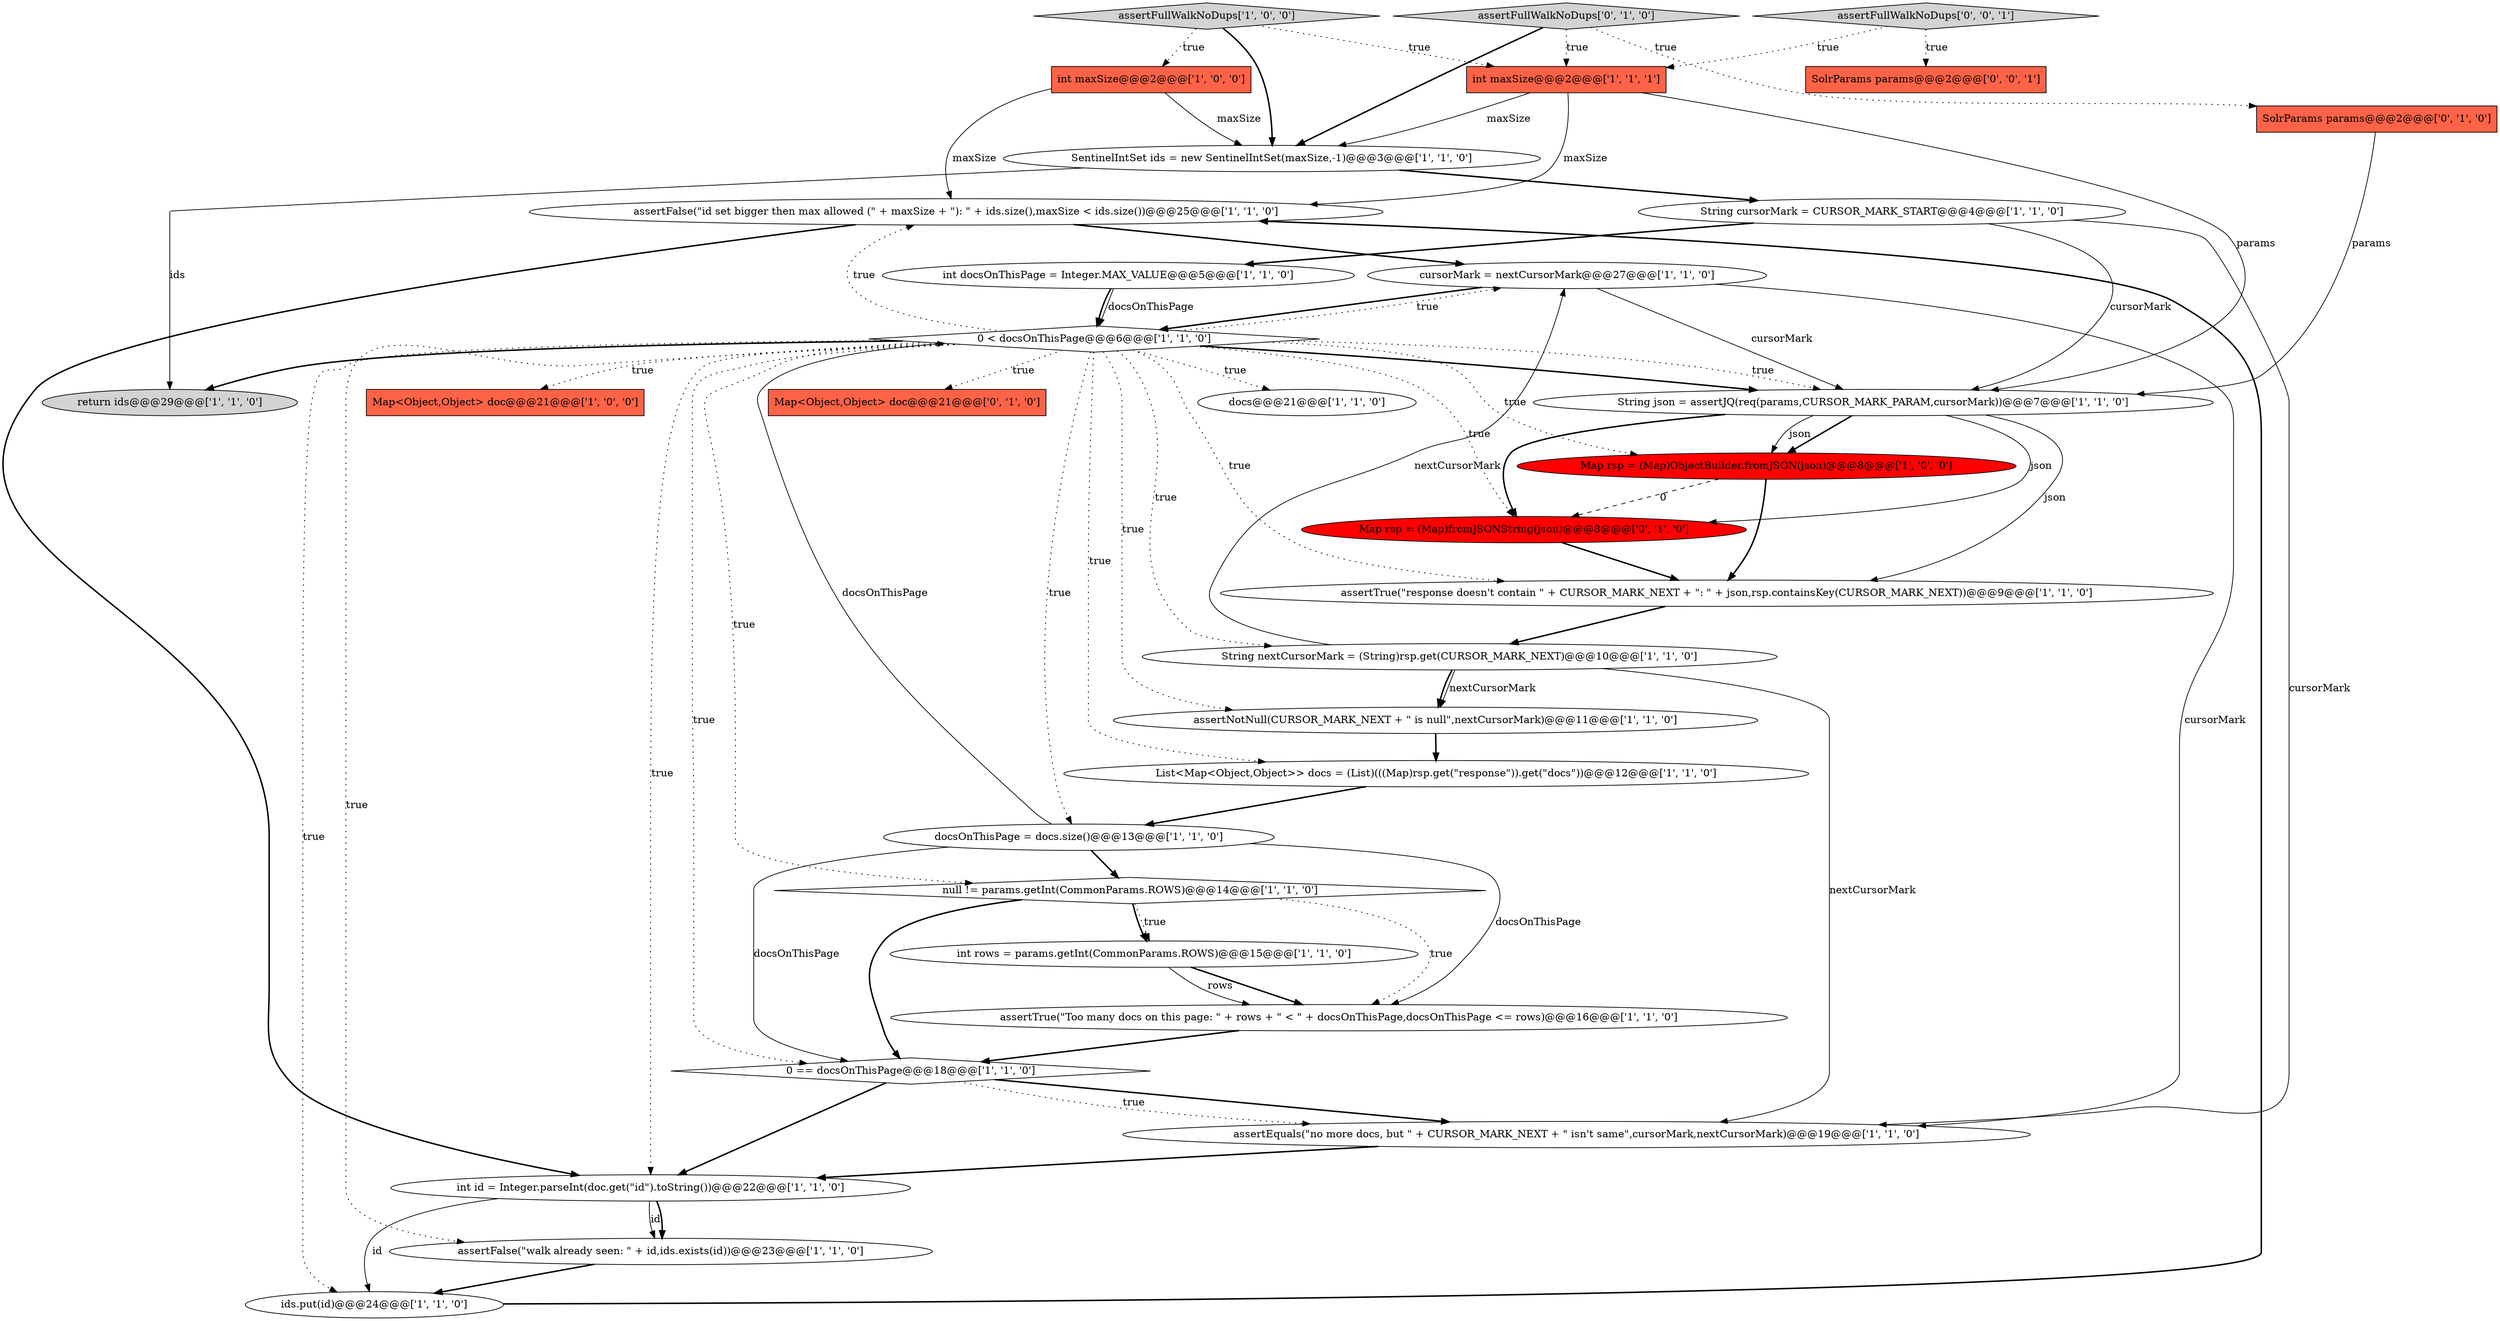 digraph {
12 [style = filled, label = "assertFalse(\"id set bigger then max allowed (\" + maxSize + \"): \" + ids.size(),maxSize < ids.size())@@@25@@@['1', '1', '0']", fillcolor = white, shape = ellipse image = "AAA0AAABBB1BBB"];
9 [style = filled, label = "0 == docsOnThisPage@@@18@@@['1', '1', '0']", fillcolor = white, shape = diamond image = "AAA0AAABBB1BBB"];
15 [style = filled, label = "null != params.getInt(CommonParams.ROWS)@@@14@@@['1', '1', '0']", fillcolor = white, shape = diamond image = "AAA0AAABBB1BBB"];
27 [style = filled, label = "SolrParams params@@@2@@@['0', '1', '0']", fillcolor = tomato, shape = box image = "AAA0AAABBB2BBB"];
3 [style = filled, label = "int maxSize@@@2@@@['1', '1', '1']", fillcolor = tomato, shape = box image = "AAA0AAABBB1BBB"];
32 [style = filled, label = "assertFullWalkNoDups['0', '0', '1']", fillcolor = lightgray, shape = diamond image = "AAA0AAABBB3BBB"];
13 [style = filled, label = "return ids@@@29@@@['1', '1', '0']", fillcolor = lightgray, shape = ellipse image = "AAA0AAABBB1BBB"];
0 [style = filled, label = "int maxSize@@@2@@@['1', '0', '0']", fillcolor = tomato, shape = box image = "AAA0AAABBB1BBB"];
4 [style = filled, label = "List<Map<Object,Object>> docs = (List)(((Map)rsp.get(\"response\")).get(\"docs\"))@@@12@@@['1', '1', '0']", fillcolor = white, shape = ellipse image = "AAA0AAABBB1BBB"];
16 [style = filled, label = "0 < docsOnThisPage@@@6@@@['1', '1', '0']", fillcolor = white, shape = diamond image = "AAA0AAABBB1BBB"];
28 [style = filled, label = "Map rsp = (Map)fromJSONString(json)@@@8@@@['0', '1', '0']", fillcolor = red, shape = ellipse image = "AAA1AAABBB2BBB"];
10 [style = filled, label = "int rows = params.getInt(CommonParams.ROWS)@@@15@@@['1', '1', '0']", fillcolor = white, shape = ellipse image = "AAA0AAABBB1BBB"];
11 [style = filled, label = "docsOnThisPage = docs.size()@@@13@@@['1', '1', '0']", fillcolor = white, shape = ellipse image = "AAA0AAABBB1BBB"];
22 [style = filled, label = "docs@@@21@@@['1', '1', '0']", fillcolor = white, shape = ellipse image = "AAA0AAABBB1BBB"];
31 [style = filled, label = "SolrParams params@@@2@@@['0', '0', '1']", fillcolor = tomato, shape = box image = "AAA0AAABBB3BBB"];
6 [style = filled, label = "Map rsp = (Map)ObjectBuilder.fromJSON(json)@@@8@@@['1', '0', '0']", fillcolor = red, shape = ellipse image = "AAA1AAABBB1BBB"];
20 [style = filled, label = "String cursorMark = CURSOR_MARK_START@@@4@@@['1', '1', '0']", fillcolor = white, shape = ellipse image = "AAA0AAABBB1BBB"];
7 [style = filled, label = "Map<Object,Object> doc@@@21@@@['1', '0', '0']", fillcolor = tomato, shape = box image = "AAA0AAABBB1BBB"];
21 [style = filled, label = "int id = Integer.parseInt(doc.get(\"id\").toString())@@@22@@@['1', '1', '0']", fillcolor = white, shape = ellipse image = "AAA0AAABBB1BBB"];
5 [style = filled, label = "ids.put(id)@@@24@@@['1', '1', '0']", fillcolor = white, shape = ellipse image = "AAA0AAABBB1BBB"];
2 [style = filled, label = "assertTrue(\"response doesn't contain \" + CURSOR_MARK_NEXT + \": \" + json,rsp.containsKey(CURSOR_MARK_NEXT))@@@9@@@['1', '1', '0']", fillcolor = white, shape = ellipse image = "AAA0AAABBB1BBB"];
17 [style = filled, label = "String json = assertJQ(req(params,CURSOR_MARK_PARAM,cursorMark))@@@7@@@['1', '1', '0']", fillcolor = white, shape = ellipse image = "AAA0AAABBB1BBB"];
30 [style = filled, label = "assertFullWalkNoDups['0', '1', '0']", fillcolor = lightgray, shape = diamond image = "AAA0AAABBB2BBB"];
19 [style = filled, label = "String nextCursorMark = (String)rsp.get(CURSOR_MARK_NEXT)@@@10@@@['1', '1', '0']", fillcolor = white, shape = ellipse image = "AAA0AAABBB1BBB"];
29 [style = filled, label = "Map<Object,Object> doc@@@21@@@['0', '1', '0']", fillcolor = tomato, shape = box image = "AAA0AAABBB2BBB"];
23 [style = filled, label = "SentinelIntSet ids = new SentinelIntSet(maxSize,-1)@@@3@@@['1', '1', '0']", fillcolor = white, shape = ellipse image = "AAA0AAABBB1BBB"];
14 [style = filled, label = "assertFalse(\"walk already seen: \" + id,ids.exists(id))@@@23@@@['1', '1', '0']", fillcolor = white, shape = ellipse image = "AAA0AAABBB1BBB"];
18 [style = filled, label = "assertFullWalkNoDups['1', '0', '0']", fillcolor = lightgray, shape = diamond image = "AAA0AAABBB1BBB"];
24 [style = filled, label = "cursorMark = nextCursorMark@@@27@@@['1', '1', '0']", fillcolor = white, shape = ellipse image = "AAA0AAABBB1BBB"];
26 [style = filled, label = "assertTrue(\"Too many docs on this page: \" + rows + \" < \" + docsOnThisPage,docsOnThisPage <= rows)@@@16@@@['1', '1', '0']", fillcolor = white, shape = ellipse image = "AAA0AAABBB1BBB"];
1 [style = filled, label = "assertEquals(\"no more docs, but \" + CURSOR_MARK_NEXT + \" isn't same\",cursorMark,nextCursorMark)@@@19@@@['1', '1', '0']", fillcolor = white, shape = ellipse image = "AAA0AAABBB1BBB"];
25 [style = filled, label = "assertNotNull(CURSOR_MARK_NEXT + \" is null\",nextCursorMark)@@@11@@@['1', '1', '0']", fillcolor = white, shape = ellipse image = "AAA0AAABBB1BBB"];
8 [style = filled, label = "int docsOnThisPage = Integer.MAX_VALUE@@@5@@@['1', '1', '0']", fillcolor = white, shape = ellipse image = "AAA0AAABBB1BBB"];
16->19 [style = dotted, label="true"];
8->16 [style = bold, label=""];
23->20 [style = bold, label=""];
16->13 [style = bold, label=""];
2->19 [style = bold, label=""];
15->10 [style = bold, label=""];
16->2 [style = dotted, label="true"];
23->13 [style = solid, label="ids"];
16->9 [style = dotted, label="true"];
24->1 [style = solid, label="cursorMark"];
18->23 [style = bold, label=""];
16->12 [style = dotted, label="true"];
17->6 [style = bold, label=""];
27->17 [style = solid, label="params"];
12->21 [style = bold, label=""];
30->27 [style = dotted, label="true"];
16->17 [style = dotted, label="true"];
21->14 [style = solid, label="id"];
17->2 [style = solid, label="json"];
14->5 [style = bold, label=""];
30->23 [style = bold, label=""];
16->15 [style = dotted, label="true"];
25->4 [style = bold, label=""];
26->9 [style = bold, label=""];
15->10 [style = dotted, label="true"];
10->26 [style = bold, label=""];
16->17 [style = bold, label=""];
12->24 [style = bold, label=""];
21->5 [style = solid, label="id"];
20->17 [style = solid, label="cursorMark"];
19->24 [style = solid, label="nextCursorMark"];
24->17 [style = solid, label="cursorMark"];
16->4 [style = dotted, label="true"];
16->22 [style = dotted, label="true"];
3->23 [style = solid, label="maxSize"];
19->25 [style = bold, label=""];
11->15 [style = bold, label=""];
10->26 [style = solid, label="rows"];
6->2 [style = bold, label=""];
16->7 [style = dotted, label="true"];
24->16 [style = bold, label=""];
28->2 [style = bold, label=""];
6->28 [style = dashed, label="0"];
8->16 [style = solid, label="docsOnThisPage"];
20->8 [style = bold, label=""];
17->28 [style = bold, label=""];
3->12 [style = solid, label="maxSize"];
5->12 [style = bold, label=""];
15->9 [style = bold, label=""];
11->16 [style = solid, label="docsOnThisPage"];
1->21 [style = bold, label=""];
30->3 [style = dotted, label="true"];
17->6 [style = solid, label="json"];
18->3 [style = dotted, label="true"];
0->23 [style = solid, label="maxSize"];
16->14 [style = dotted, label="true"];
0->12 [style = solid, label="maxSize"];
9->21 [style = bold, label=""];
16->5 [style = dotted, label="true"];
16->24 [style = dotted, label="true"];
11->26 [style = solid, label="docsOnThisPage"];
9->1 [style = dotted, label="true"];
18->0 [style = dotted, label="true"];
16->21 [style = dotted, label="true"];
32->3 [style = dotted, label="true"];
11->9 [style = solid, label="docsOnThisPage"];
15->26 [style = dotted, label="true"];
16->28 [style = dotted, label="true"];
9->1 [style = bold, label=""];
4->11 [style = bold, label=""];
16->25 [style = dotted, label="true"];
16->11 [style = dotted, label="true"];
3->17 [style = solid, label="params"];
16->29 [style = dotted, label="true"];
17->28 [style = solid, label="json"];
19->25 [style = solid, label="nextCursorMark"];
20->1 [style = solid, label="cursorMark"];
32->31 [style = dotted, label="true"];
16->6 [style = dotted, label="true"];
21->14 [style = bold, label=""];
19->1 [style = solid, label="nextCursorMark"];
}
